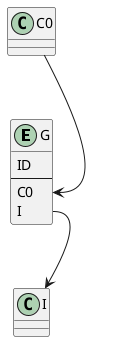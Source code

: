 {
  "sha1": "bez3tgpy9lj2sxhtg36krm1y8rhouu",
  "insertion": {
    "when": "2024-05-30T20:48:22.082Z",
    "url": "https://forum.plantuml.net/5261/please-allow-adding-edges-class-members-methods-complex-names?show=15161",
    "user": "plantuml@gmail.com"
  }
}
@startuml

entity G {
    ID
    --
    C0
    I
}


C0 --> G::C0

G::I --> I


@enduml
